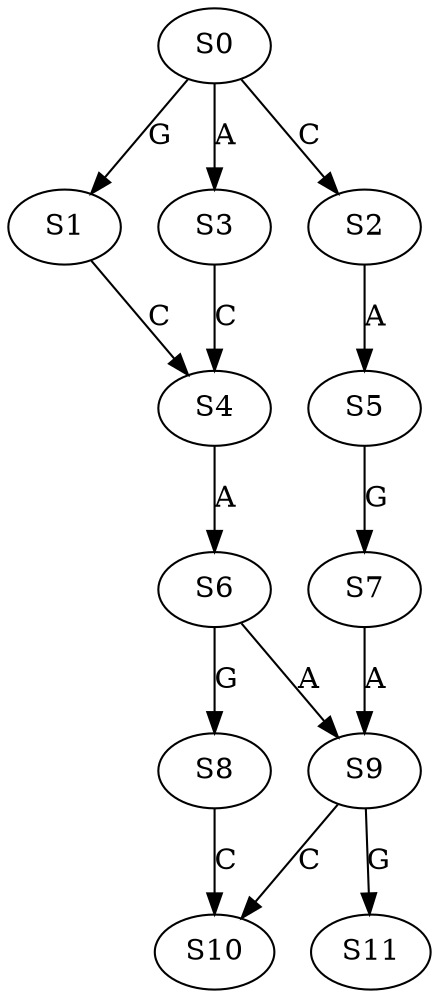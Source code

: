 strict digraph  {
	S0 -> S1 [ label = G ];
	S0 -> S2 [ label = C ];
	S0 -> S3 [ label = A ];
	S1 -> S4 [ label = C ];
	S2 -> S5 [ label = A ];
	S3 -> S4 [ label = C ];
	S4 -> S6 [ label = A ];
	S5 -> S7 [ label = G ];
	S6 -> S8 [ label = G ];
	S6 -> S9 [ label = A ];
	S7 -> S9 [ label = A ];
	S8 -> S10 [ label = C ];
	S9 -> S11 [ label = G ];
	S9 -> S10 [ label = C ];
}
